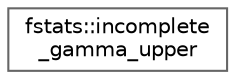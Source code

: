 digraph "Graphical Class Hierarchy"
{
 // LATEX_PDF_SIZE
  bgcolor="transparent";
  edge [fontname=Helvetica,fontsize=10,labelfontname=Helvetica,labelfontsize=10];
  node [fontname=Helvetica,fontsize=10,shape=box,height=0.2,width=0.4];
  rankdir="LR";
  Node0 [label="fstats::incomplete\l_gamma_upper",height=0.2,width=0.4,color="grey40", fillcolor="white", style="filled",URL="$interfacefstats_1_1incomplete__gamma__upper.html",tooltip="Computes the \"upper\" incomplete gamma function ."];
}
